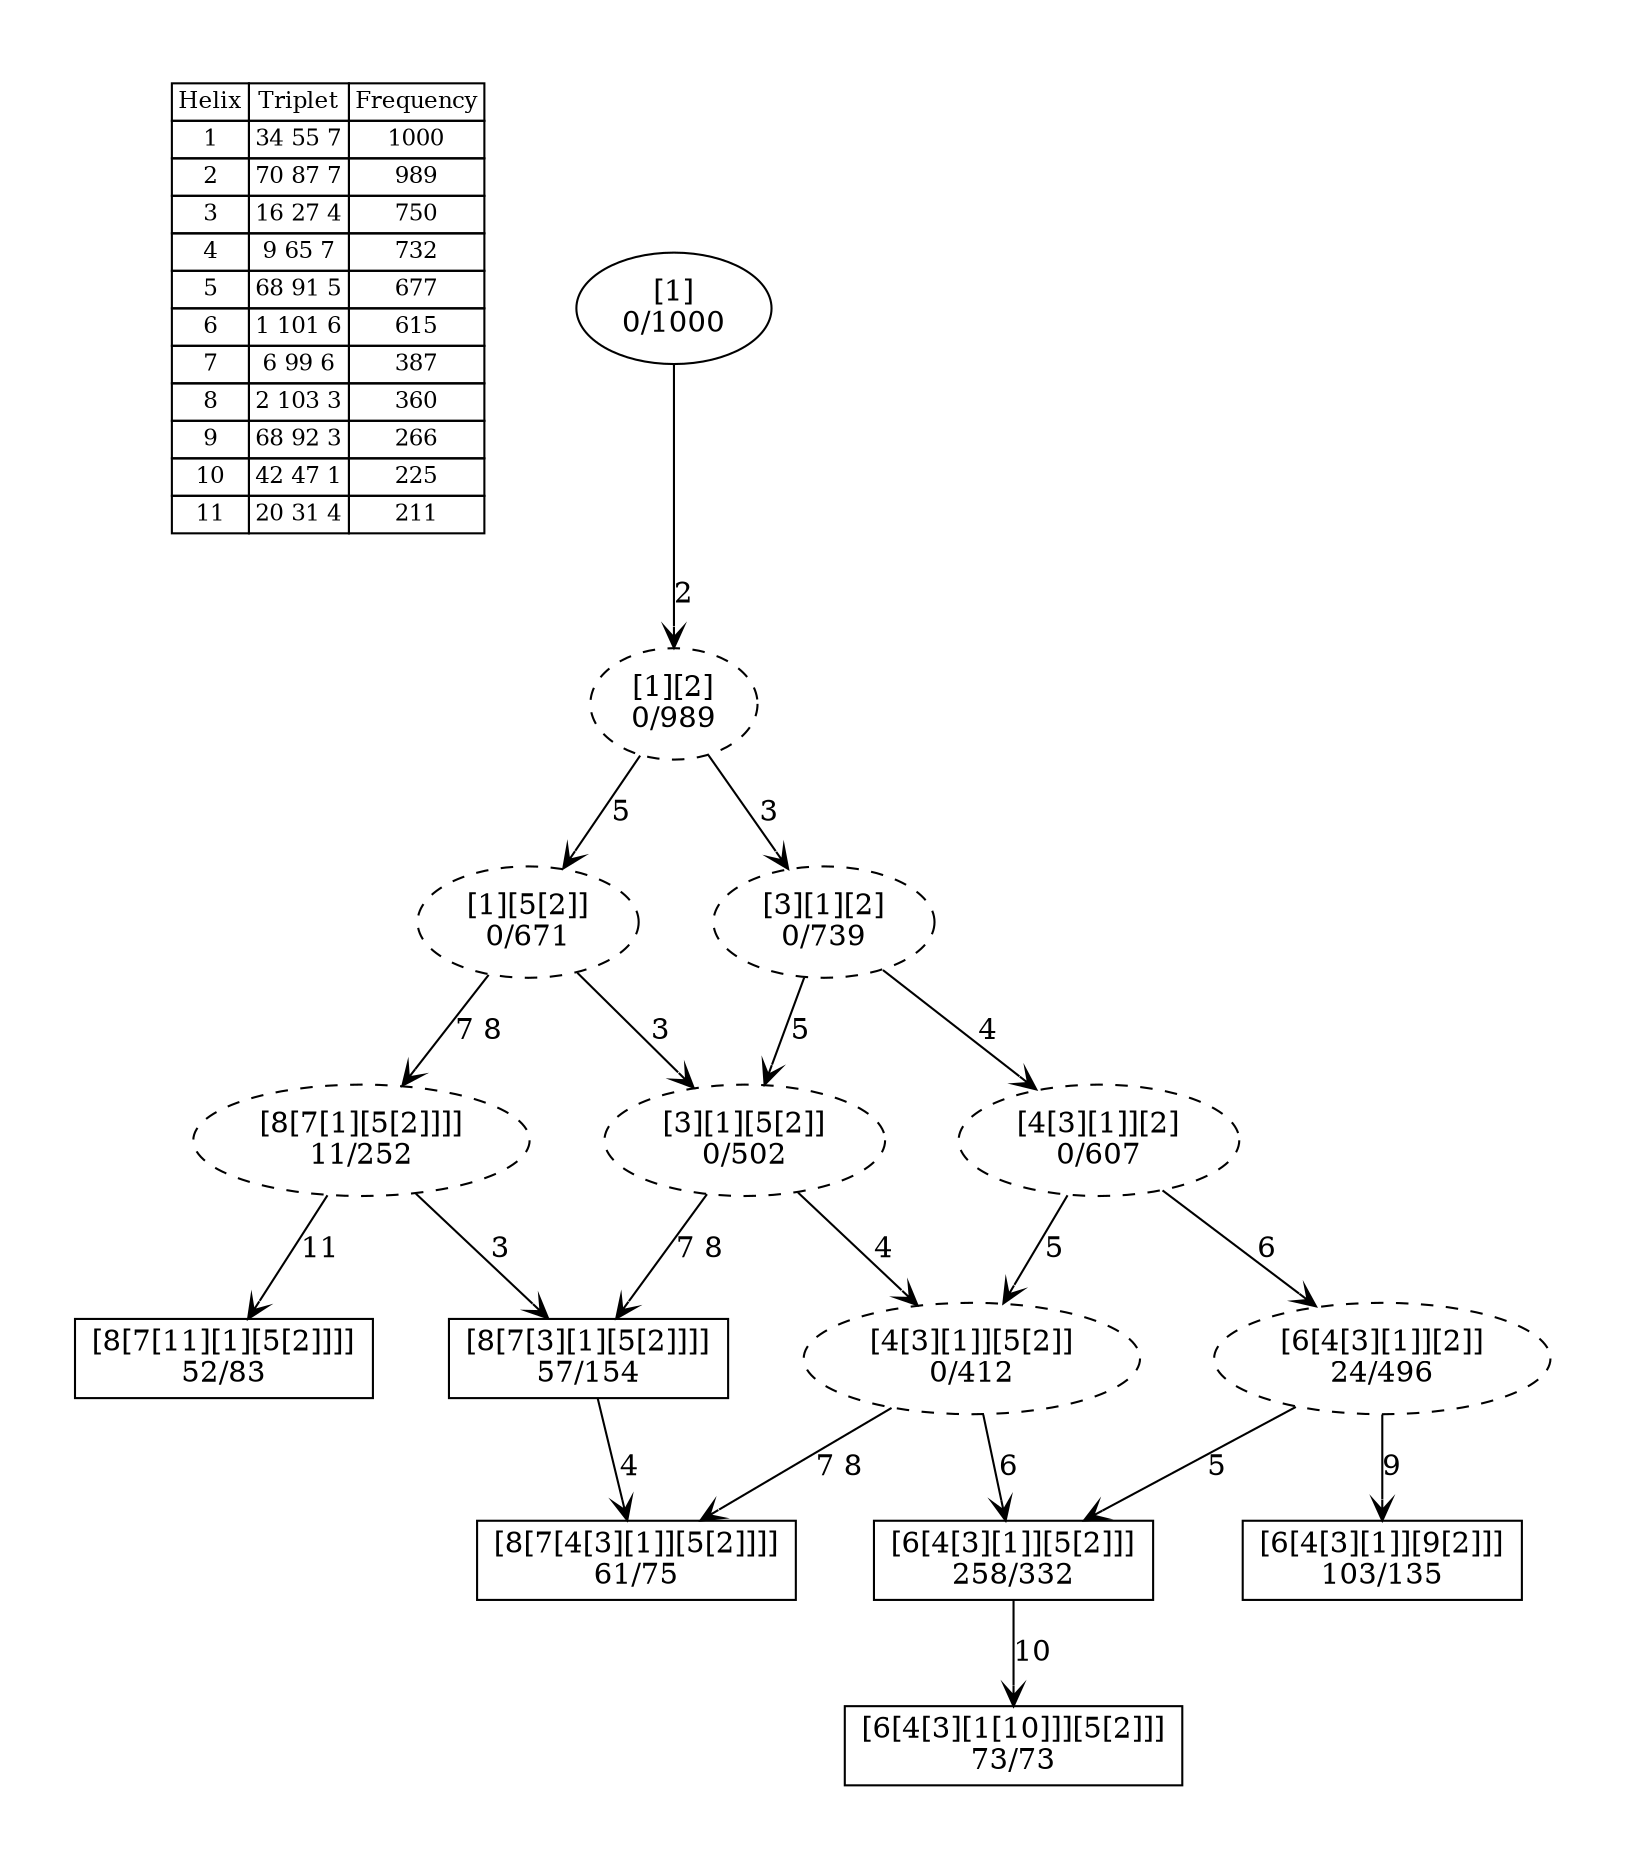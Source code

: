digraph G {
	pad = 0.5;
	nodesep = 0.5;
"legend" [label = < <table border="0" cellborder="1" cellspacing="0"><tr><td>Helix</td><td>Triplet</td><td>Frequency</td></tr>
<tr><td>1</td><td>34 55 7</td><td>1000</td></tr>
<tr><td>2</td><td>70 87 7</td><td>989</td></tr>
<tr><td>3</td><td>16 27 4</td><td>750</td></tr>
<tr><td>4</td><td>9 65 7</td><td>732</td></tr>
<tr><td>5</td><td>68 91 5</td><td>677</td></tr>
<tr><td>6</td><td>1 101 6</td><td>615</td></tr>
<tr><td>7</td><td>6 99 6</td><td>387</td></tr>
<tr><td>8</td><td>2 103 3</td><td>360</td></tr>
<tr><td>9</td><td>68 92 3</td><td>266</td></tr>
<tr><td>10</td><td>42 47 1</td><td>225</td></tr>
<tr><td>11</td><td>20 31 4</td><td>211</td></tr>
</table>>, shape = plaintext, fontsize=11];
"1 2 3 4 5 6 " [shape = box];
"1 2 3 4 6 9 " [shape = box];
"1 2 3 4 5 6 10 " [shape = box];
"1 2 3 4 5 7 8 " [shape = box];
"1 2 3 5 7 8 " [shape = box];
"1 2 5 7 8 11 " [shape = box];
"1 2 3 4 6 " [style = dashed];
"1 2 3 4 5 " [style = dashed];
"1 2 3 5 " [style = dashed];
"1 2 5 " [style = dashed];
"1 2 3 4 " [style = dashed];
"1 2 3 " [style = dashed];
"1 2 " [style = dashed];
"1 2 5 7 8 " [style = dashed];
"1 2 3 4 5 6 " [label = "[6[4[3][1]][5[2]]]\n258/332"];
"1 2 3 4 6 9 " [label = "[6[4[3][1]][9[2]]]\n103/135"];
"1 2 3 4 5 6 10 " [label = "[6[4[3][1[10]]][5[2]]]\n73/73"];
"1 2 3 4 5 7 8 " [label = "[8[7[4[3][1]][5[2]]]]\n61/75"];
"1 2 3 5 7 8 " [label = "[8[7[3][1][5[2]]]]\n57/154"];
"1 2 5 7 8 11 " [label = "[8[7[11][1][5[2]]]]\n52/83"];
"1 2 3 4 6 " [label = "[6[4[3][1]][2]]\n24/496"];
"1 2 3 4 5 " [label = "[4[3][1]][5[2]]\n0/412"];
"1 2 3 5 " [label = "[3][1][5[2]]\n0/502"];
"1 2 5 " [label = "[1][5[2]]\n0/671"];
"1 2 3 4 " [label = "[4[3][1]][2]\n0/607"];
"1 2 3 " [label = "[3][1][2]\n0/739"];
"1 2 " [label = "[1][2]\n0/989"];
"1 2 5 7 8 " [label = "[8[7[1][5[2]]]]\n11/252"];
"1 " [label = "[1]\n0/1000"];
"1 2 3 4 5 6 " -> "1 2 3 4 5 6 10 " [label = "10 ", arrowhead = vee];
"1 2 3 5 7 8 " -> "1 2 3 4 5 7 8 " [label = "4 ", arrowhead = vee];
"1 2 3 4 6 " -> "1 2 3 4 5 6 " [label = "5 ", arrowhead = vee];
"1 2 3 4 6 " -> "1 2 3 4 6 9 " [label = "9 ", arrowhead = vee];
"1 2 3 4 5 " -> "1 2 3 4 5 6 " [label = "6 ", arrowhead = vee];
"1 2 3 4 5 " -> "1 2 3 4 5 7 8 " [label = "7 8 ", arrowhead = vee];
"1 2 3 5 " -> "1 2 3 5 7 8 " [label = "7 8 ", arrowhead = vee];
"1 2 3 5 " -> "1 2 3 4 5 " [label = "4 ", arrowhead = vee];
"1 2 5 " -> "1 2 3 5 " [label = "3 ", arrowhead = vee];
"1 2 5 " -> "1 2 5 7 8 " [label = "7 8 ", arrowhead = vee];
"1 2 3 4 " -> "1 2 3 4 6 " [label = "6 ", arrowhead = vee];
"1 2 3 4 " -> "1 2 3 4 5 " [label = "5 ", arrowhead = vee];
"1 2 3 " -> "1 2 3 5 " [label = "5 ", arrowhead = vee];
"1 2 3 " -> "1 2 3 4 " [label = "4 ", arrowhead = vee];
"1 2 " -> "1 2 5 " [label = "5 ", arrowhead = vee];
"1 2 " -> "1 2 3 " [label = "3 ", arrowhead = vee];
"1 2 5 7 8 " -> "1 2 5 7 8 11 " [label = "11 ", arrowhead = vee];
"1 2 5 7 8 " -> "1 2 3 5 7 8 " [label = "3 ", arrowhead = vee];
"1 " -> "1 2 " [label = "2 ", arrowhead = vee];
}